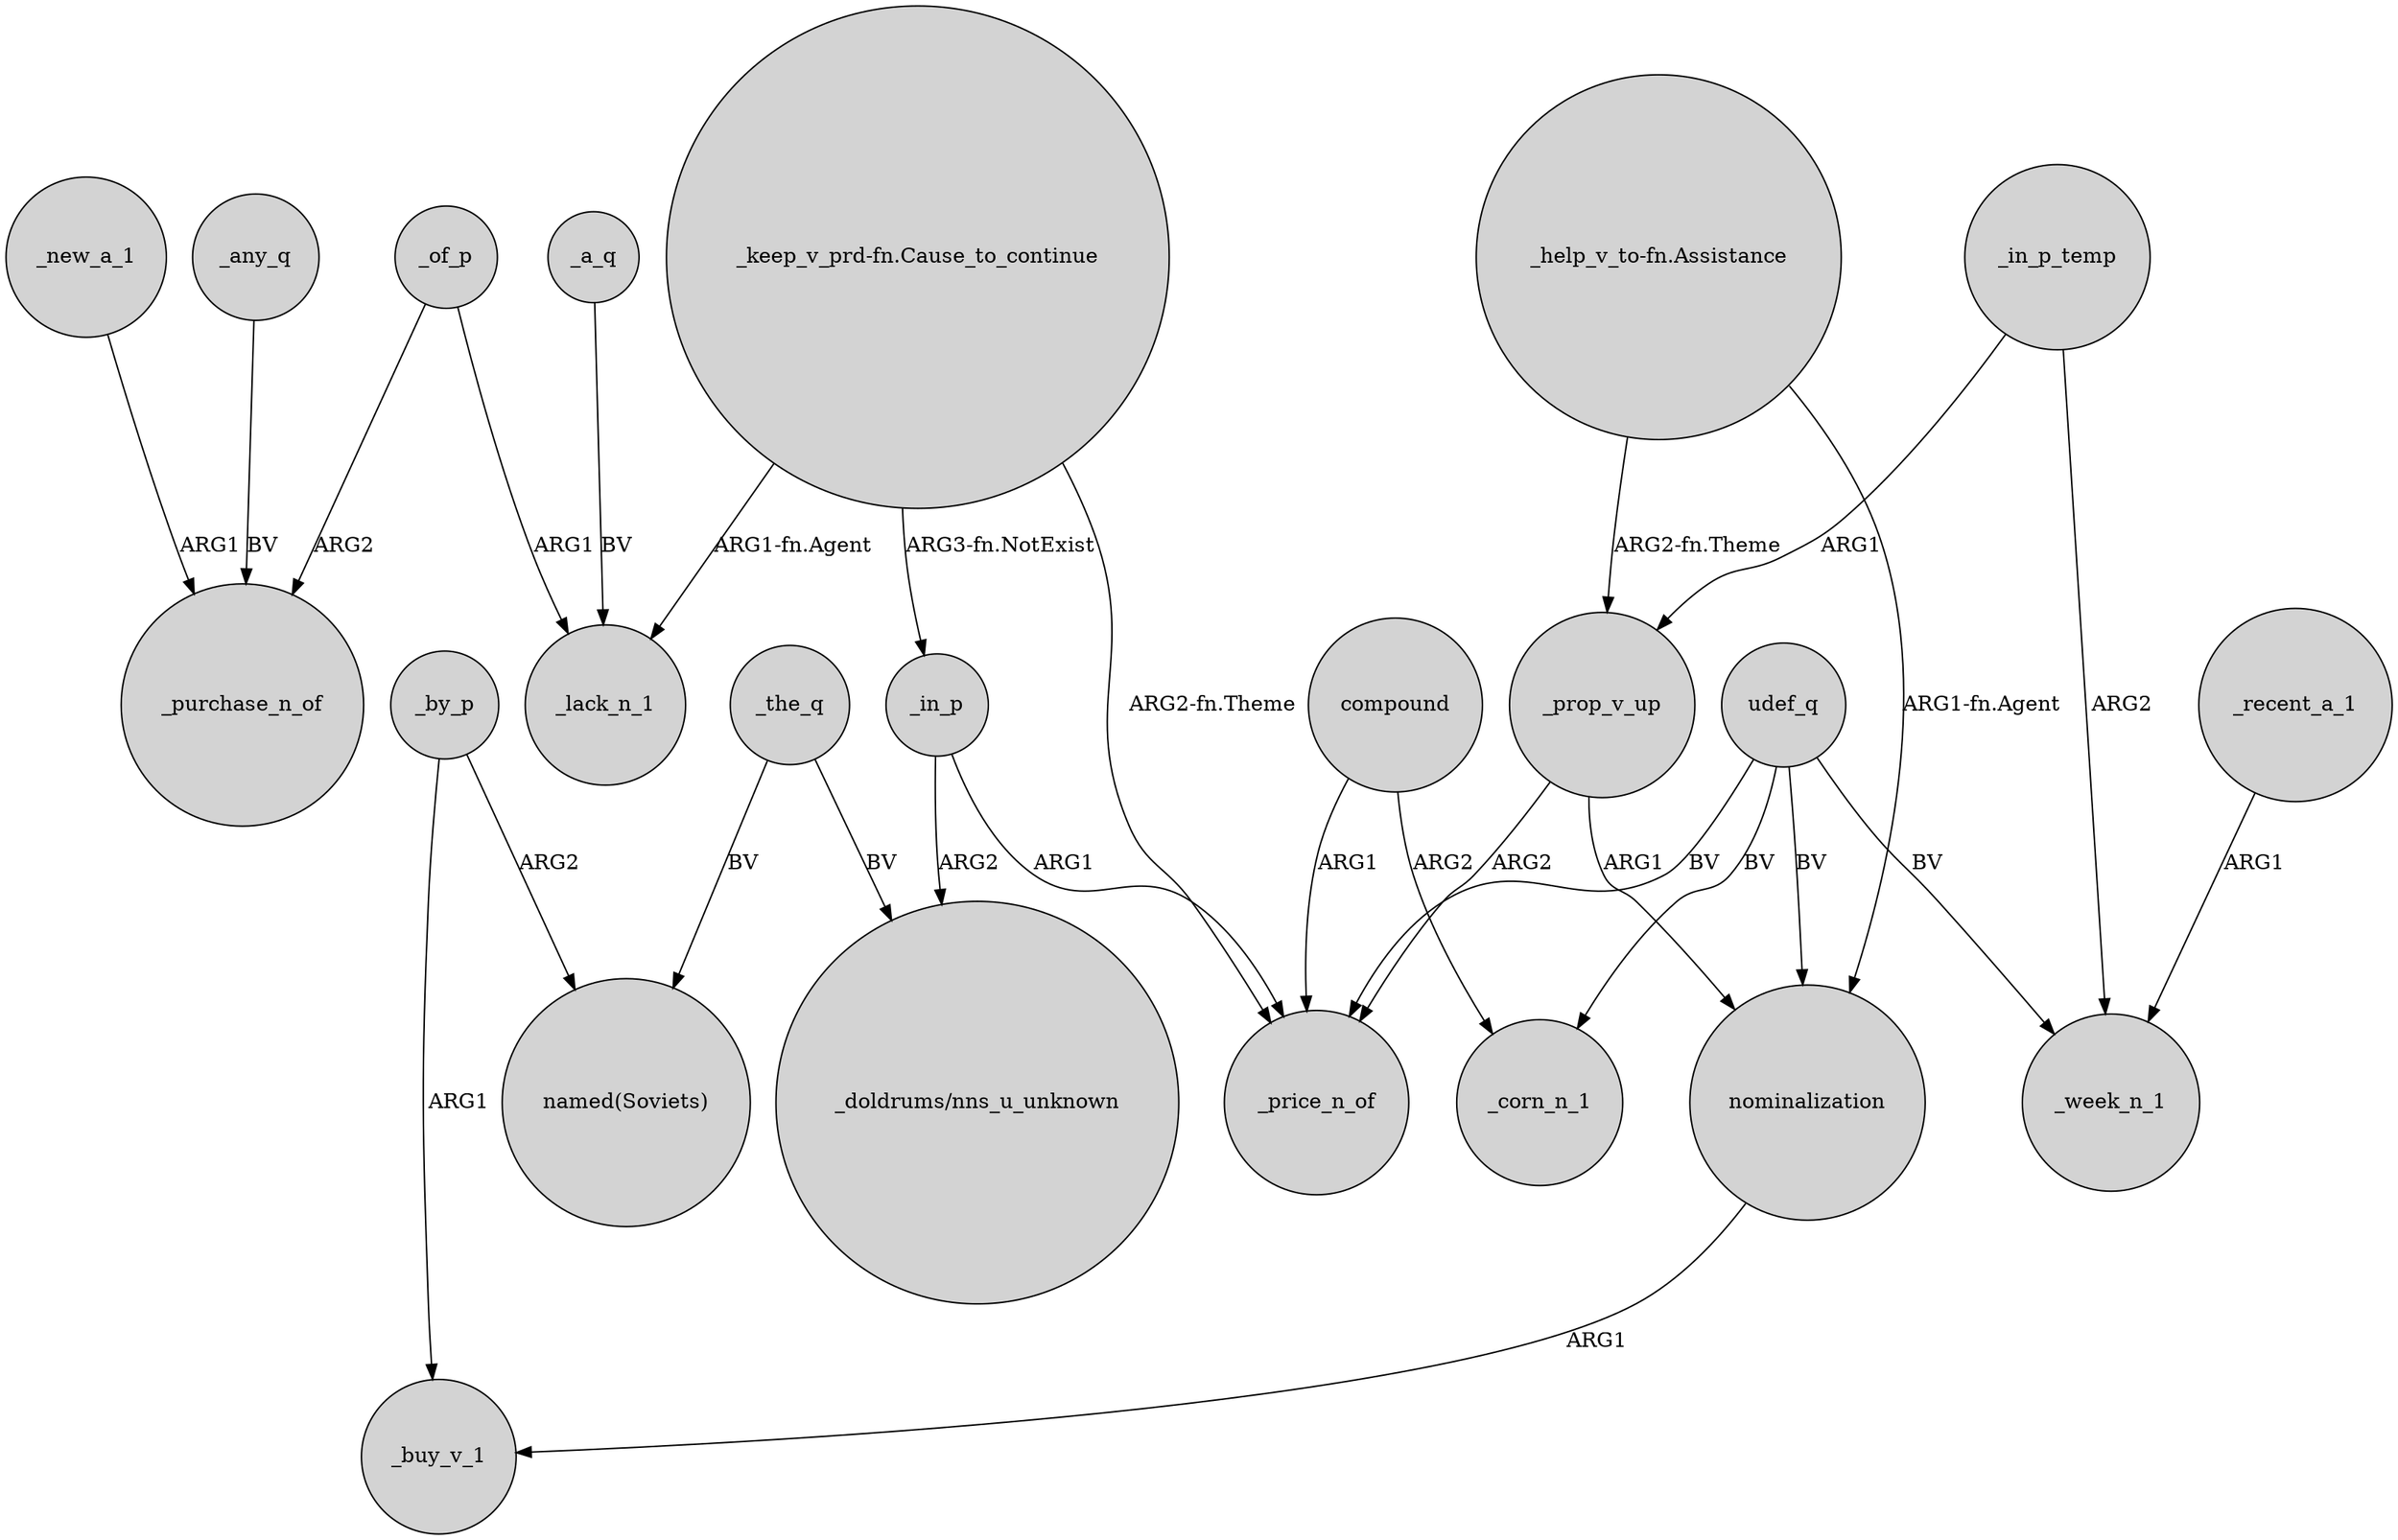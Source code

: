 digraph {
	node [shape=circle style=filled]
	_new_a_1 -> _purchase_n_of [label=ARG1]
	"_keep_v_prd-fn.Cause_to_continue" -> _in_p [label="ARG3-fn.NotExist"]
	"_help_v_to-fn.Assistance" -> _prop_v_up [label="ARG2-fn.Theme"]
	udef_q -> _price_n_of [label=BV]
	_in_p -> "_doldrums/nns_u_unknown" [label=ARG2]
	_of_p -> _lack_n_1 [label=ARG1]
	"_help_v_to-fn.Assistance" -> nominalization [label="ARG1-fn.Agent"]
	_in_p_temp -> _prop_v_up [label=ARG1]
	_by_p -> "named(Soviets)" [label=ARG2]
	_in_p_temp -> _week_n_1 [label=ARG2]
	_of_p -> _purchase_n_of [label=ARG2]
	nominalization -> _buy_v_1 [label=ARG1]
	_the_q -> "named(Soviets)" [label=BV]
	_by_p -> _buy_v_1 [label=ARG1]
	_a_q -> _lack_n_1 [label=BV]
	_any_q -> _purchase_n_of [label=BV]
	"_keep_v_prd-fn.Cause_to_continue" -> _price_n_of [label="ARG2-fn.Theme"]
	udef_q -> _week_n_1 [label=BV]
	_prop_v_up -> nominalization [label=ARG1]
	_recent_a_1 -> _week_n_1 [label=ARG1]
	udef_q -> _corn_n_1 [label=BV]
	udef_q -> nominalization [label=BV]
	_the_q -> "_doldrums/nns_u_unknown" [label=BV]
	_prop_v_up -> _price_n_of [label=ARG2]
	compound -> _price_n_of [label=ARG1]
	_in_p -> _price_n_of [label=ARG1]
	compound -> _corn_n_1 [label=ARG2]
	"_keep_v_prd-fn.Cause_to_continue" -> _lack_n_1 [label="ARG1-fn.Agent"]
}
